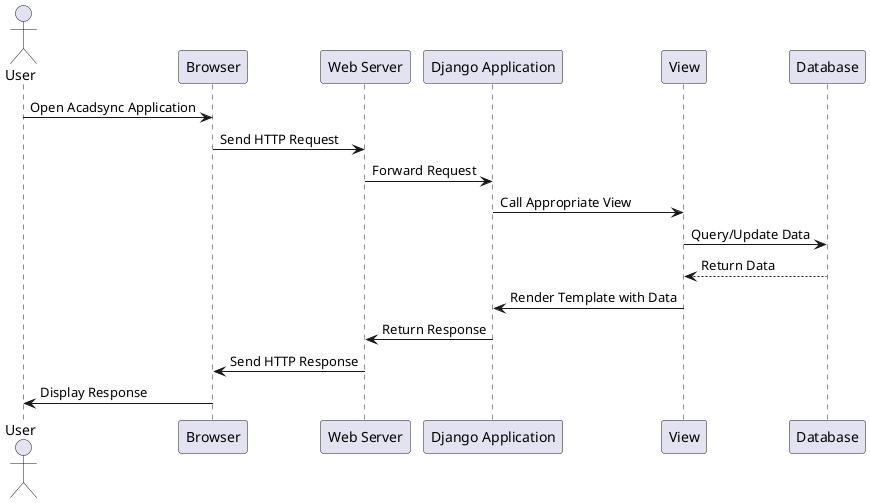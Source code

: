 @startuml
actor User
participant "Browser" as Browser
participant "Web Server" as WebServer
participant "Django Application" as DjangoApp
participant "View" as View
participant "Database" as Database

User -> Browser: Open Acadsync Application
Browser -> WebServer: Send HTTP Request
WebServer -> DjangoApp: Forward Request
DjangoApp -> View: Call Appropriate View
View -> Database: Query/Update Data
Database --> View: Return Data
View -> DjangoApp: Render Template with Data
DjangoApp -> WebServer: Return Response
WebServer -> Browser: Send HTTP Response
Browser -> User: Display Response

@enduml
